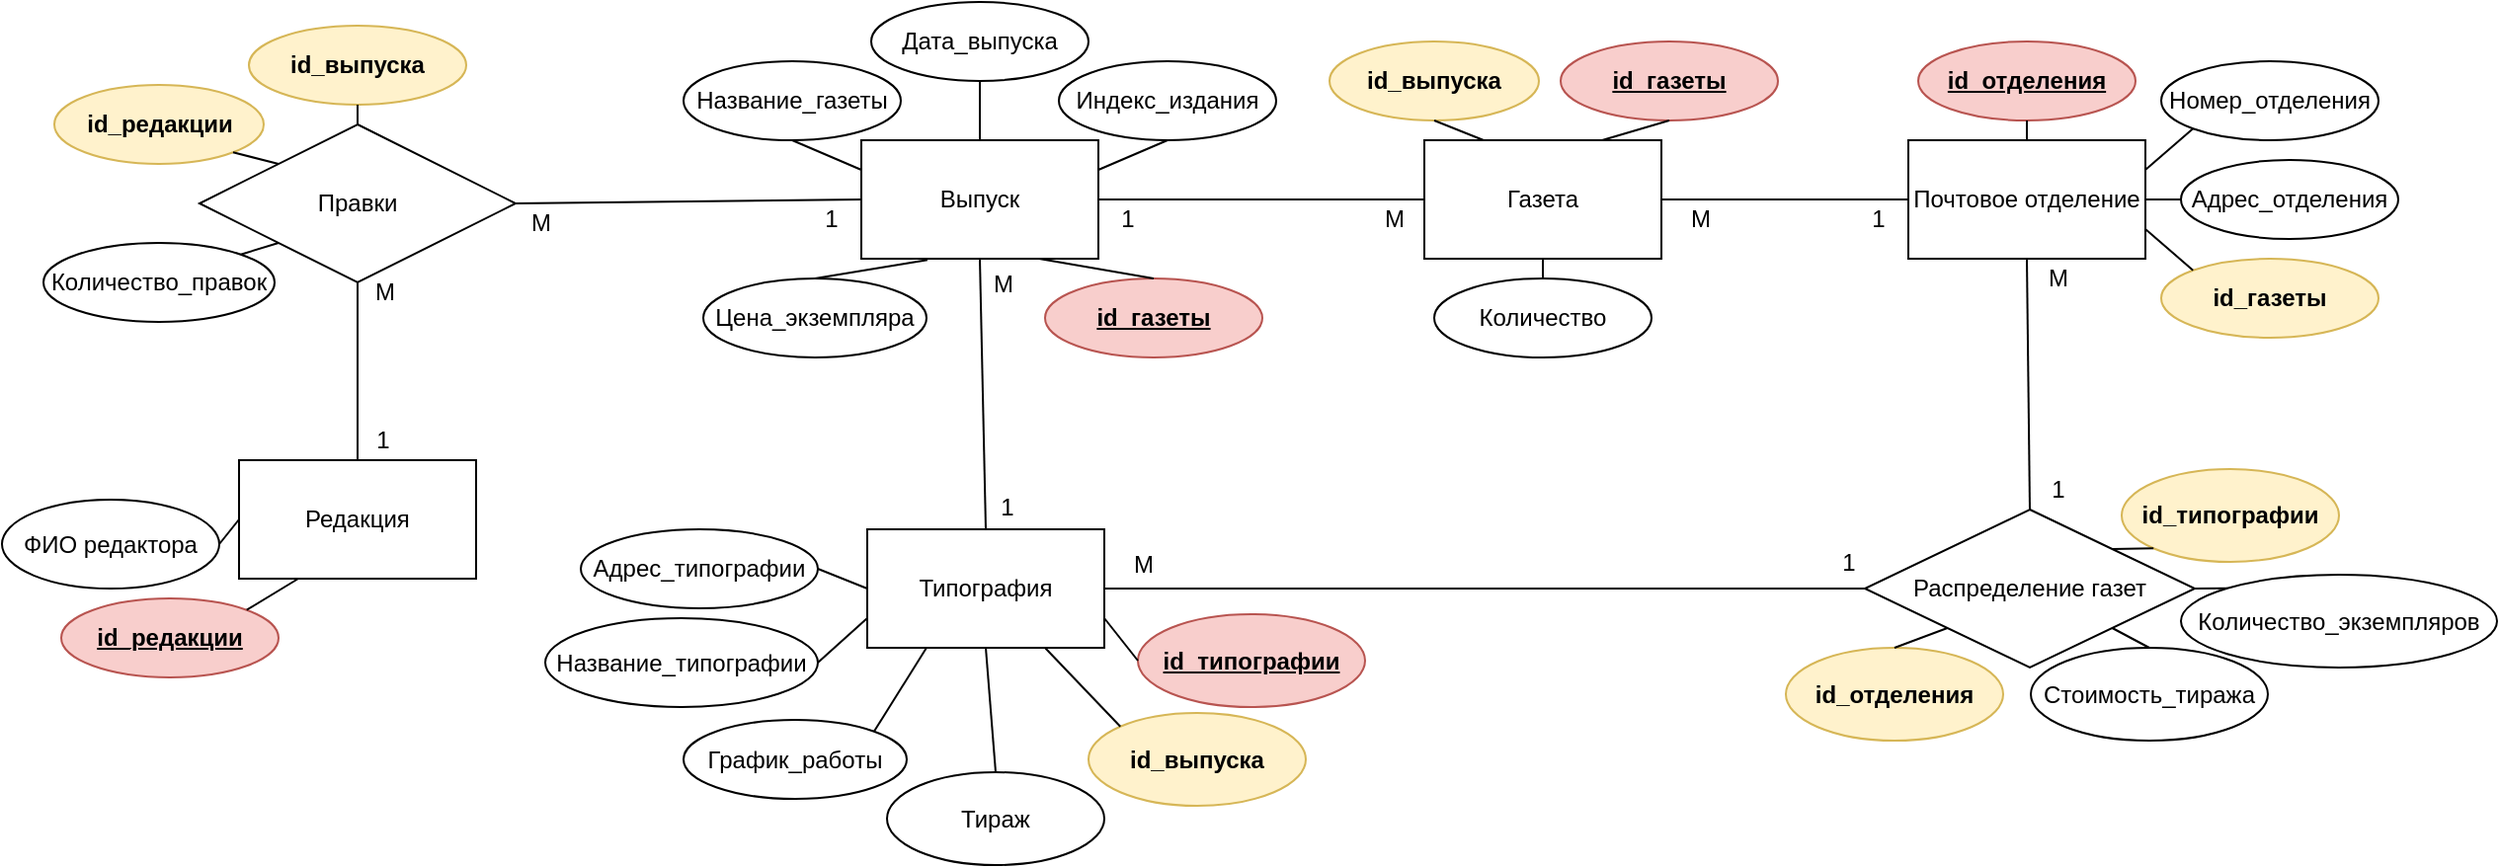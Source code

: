 <mxfile version="13.10.2" type="device"><diagram id="4mkzQFHLBw1dIvFBGRZf" name="Page-1"><mxGraphModel dx="1542" dy="895" grid="1" gridSize="10" guides="1" tooltips="1" connect="1" arrows="1" fold="1" page="1" pageScale="1" pageWidth="827" pageHeight="1169" math="0" shadow="0"><root><mxCell id="0"/><mxCell id="1" parent="0"/><mxCell id="VT86KXebXPc2jDfFUlin-1" value="Выпуск" style="rounded=0;whiteSpace=wrap;html=1;" parent="1" vertex="1"><mxGeometry x="870" y="750" width="120" height="60" as="geometry"/></mxCell><mxCell id="VT86KXebXPc2jDfFUlin-2" value="Типография" style="rounded=0;whiteSpace=wrap;html=1;" parent="1" vertex="1"><mxGeometry x="873" y="947" width="120" height="60" as="geometry"/></mxCell><mxCell id="VT86KXebXPc2jDfFUlin-3" value="Почтовое отделение" style="rounded=0;whiteSpace=wrap;html=1;" parent="1" vertex="1"><mxGeometry x="1400" y="750" width="120" height="60" as="geometry"/></mxCell><mxCell id="VT86KXebXPc2jDfFUlin-4" value="Редакция" style="rounded=0;whiteSpace=wrap;html=1;" parent="1" vertex="1"><mxGeometry x="555" y="912" width="120" height="60" as="geometry"/></mxCell><mxCell id="VT86KXebXPc2jDfFUlin-5" value="Название_газеты" style="ellipse;whiteSpace=wrap;html=1;" parent="1" vertex="1"><mxGeometry x="780" y="710" width="110" height="40" as="geometry"/></mxCell><mxCell id="VT86KXebXPc2jDfFUlin-9" value="" style="endArrow=none;html=1;exitX=0;exitY=0.25;exitDx=0;exitDy=0;entryX=0.5;entryY=1;entryDx=0;entryDy=0;" parent="1" source="VT86KXebXPc2jDfFUlin-1" target="VT86KXebXPc2jDfFUlin-5" edge="1"><mxGeometry width="50" height="50" relative="1" as="geometry"><mxPoint x="1090" y="800" as="sourcePoint"/><mxPoint x="1140" y="750" as="targetPoint"/></mxGeometry></mxCell><mxCell id="VT86KXebXPc2jDfFUlin-10" value="Индекс_издания" style="ellipse;whiteSpace=wrap;html=1;" parent="1" vertex="1"><mxGeometry x="970" y="710" width="110" height="40" as="geometry"/></mxCell><mxCell id="VT86KXebXPc2jDfFUlin-11" value="" style="endArrow=none;html=1;exitX=1;exitY=0.25;exitDx=0;exitDy=0;entryX=0.5;entryY=1;entryDx=0;entryDy=0;" parent="1" source="VT86KXebXPc2jDfFUlin-1" target="VT86KXebXPc2jDfFUlin-10" edge="1"><mxGeometry width="50" height="50" relative="1" as="geometry"><mxPoint x="1010" y="760" as="sourcePoint"/><mxPoint x="1060" y="710" as="targetPoint"/></mxGeometry></mxCell><mxCell id="VT86KXebXPc2jDfFUlin-14" value="Цена_экземпляра" style="ellipse;whiteSpace=wrap;html=1;" parent="1" vertex="1"><mxGeometry x="790" y="820" width="113" height="40" as="geometry"/></mxCell><mxCell id="VT86KXebXPc2jDfFUlin-16" value="Название_типографии" style="ellipse;whiteSpace=wrap;html=1;" parent="1" vertex="1"><mxGeometry x="710" y="992" width="138" height="45" as="geometry"/></mxCell><mxCell id="VT86KXebXPc2jDfFUlin-17" value="Адрес_типографии" style="ellipse;whiteSpace=wrap;html=1;" parent="1" vertex="1"><mxGeometry x="728" y="947" width="120" height="40" as="geometry"/></mxCell><mxCell id="VT86KXebXPc2jDfFUlin-18" value="" style="endArrow=none;html=1;entryX=1;entryY=0.5;entryDx=0;entryDy=0;exitX=0;exitY=0.5;exitDx=0;exitDy=0;" parent="1" source="VT86KXebXPc2jDfFUlin-2" target="VT86KXebXPc2jDfFUlin-17" edge="1"><mxGeometry width="50" height="50" relative="1" as="geometry"><mxPoint x="900" y="947" as="sourcePoint"/><mxPoint x="1023" y="947" as="targetPoint"/></mxGeometry></mxCell><mxCell id="VT86KXebXPc2jDfFUlin-19" value="" style="endArrow=none;html=1;exitX=0;exitY=0.75;exitDx=0;exitDy=0;entryX=1;entryY=0.5;entryDx=0;entryDy=0;" parent="1" source="VT86KXebXPc2jDfFUlin-2" target="VT86KXebXPc2jDfFUlin-16" edge="1"><mxGeometry width="50" height="50" relative="1" as="geometry"><mxPoint x="973" y="997" as="sourcePoint"/><mxPoint x="1023" y="947" as="targetPoint"/></mxGeometry></mxCell><mxCell id="VT86KXebXPc2jDfFUlin-20" value="Номер_отделения" style="ellipse;whiteSpace=wrap;html=1;" parent="1" vertex="1"><mxGeometry x="1528" y="710" width="110" height="40" as="geometry"/></mxCell><mxCell id="VT86KXebXPc2jDfFUlin-21" value="" style="endArrow=none;html=1;entryX=0;entryY=1;entryDx=0;entryDy=0;exitX=1;exitY=0.25;exitDx=0;exitDy=0;" parent="1" source="VT86KXebXPc2jDfFUlin-3" target="VT86KXebXPc2jDfFUlin-20" edge="1"><mxGeometry width="50" height="50" relative="1" as="geometry"><mxPoint x="1410" y="780" as="sourcePoint"/><mxPoint x="1460" y="730" as="targetPoint"/></mxGeometry></mxCell><mxCell id="VT86KXebXPc2jDfFUlin-22" value="Адрес_отделения" style="ellipse;whiteSpace=wrap;html=1;" parent="1" vertex="1"><mxGeometry x="1538" y="760" width="110" height="40" as="geometry"/></mxCell><mxCell id="VT86KXebXPc2jDfFUlin-23" value="" style="endArrow=none;html=1;exitX=1;exitY=0.5;exitDx=0;exitDy=0;entryX=0;entryY=0.5;entryDx=0;entryDy=0;" parent="1" source="VT86KXebXPc2jDfFUlin-3" target="VT86KXebXPc2jDfFUlin-22" edge="1"><mxGeometry width="50" height="50" relative="1" as="geometry"><mxPoint x="1470" y="730" as="sourcePoint"/><mxPoint x="1520" y="680" as="targetPoint"/></mxGeometry></mxCell><mxCell id="5LJIWKssFiqKit5iyg1d-1" value="Распределение газет" style="rhombus;whiteSpace=wrap;html=1;" parent="1" vertex="1"><mxGeometry x="1378" y="937" width="167" height="80" as="geometry"/></mxCell><mxCell id="5LJIWKssFiqKit5iyg1d-2" value="&lt;b&gt;&lt;u&gt;id_редакции&lt;/u&gt;&lt;/b&gt;" style="ellipse;whiteSpace=wrap;html=1;fillColor=#f8cecc;strokeColor=#b85450;" parent="1" vertex="1"><mxGeometry x="465" y="982" width="110" height="40" as="geometry"/></mxCell><mxCell id="5LJIWKssFiqKit5iyg1d-3" value="" style="endArrow=none;html=1;entryX=1;entryY=0;entryDx=0;entryDy=0;exitX=0.25;exitY=1;exitDx=0;exitDy=0;" parent="1" source="VT86KXebXPc2jDfFUlin-4" target="5LJIWKssFiqKit5iyg1d-2" edge="1"><mxGeometry width="50" height="50" relative="1" as="geometry"><mxPoint x="445" y="922" as="sourcePoint"/><mxPoint x="495" y="872" as="targetPoint"/></mxGeometry></mxCell><mxCell id="5LJIWKssFiqKit5iyg1d-4" value="ФИО редактора" style="ellipse;whiteSpace=wrap;html=1;" parent="1" vertex="1"><mxGeometry x="435" y="932" width="110" height="45" as="geometry"/></mxCell><mxCell id="5LJIWKssFiqKit5iyg1d-5" value="" style="endArrow=none;html=1;entryX=1;entryY=0.5;entryDx=0;entryDy=0;exitX=0;exitY=0.5;exitDx=0;exitDy=0;" parent="1" source="VT86KXebXPc2jDfFUlin-4" target="5LJIWKssFiqKit5iyg1d-4" edge="1"><mxGeometry width="50" height="50" relative="1" as="geometry"><mxPoint x="355" y="912" as="sourcePoint"/><mxPoint x="405" y="862" as="targetPoint"/></mxGeometry></mxCell><mxCell id="5LJIWKssFiqKit5iyg1d-6" value="&lt;b&gt;&lt;u&gt;id_отделения&lt;/u&gt;&lt;/b&gt;" style="ellipse;whiteSpace=wrap;html=1;fillColor=#f8cecc;strokeColor=#b85450;" parent="1" vertex="1"><mxGeometry x="1405" y="700" width="110" height="40" as="geometry"/></mxCell><mxCell id="5LJIWKssFiqKit5iyg1d-7" value="" style="endArrow=none;html=1;entryX=0.5;entryY=0;entryDx=0;entryDy=0;exitX=0.5;exitY=1;exitDx=0;exitDy=0;" parent="1" source="5LJIWKssFiqKit5iyg1d-6" target="VT86KXebXPc2jDfFUlin-3" edge="1"><mxGeometry width="50" height="50" relative="1" as="geometry"><mxPoint x="1320" y="880" as="sourcePoint"/><mxPoint x="1370" y="830" as="targetPoint"/></mxGeometry></mxCell><mxCell id="5LJIWKssFiqKit5iyg1d-8" value="&lt;b&gt;&lt;u&gt;id_газеты&lt;/u&gt;&lt;/b&gt;" style="ellipse;whiteSpace=wrap;html=1;fillColor=#f8cecc;strokeColor=#b85450;" parent="1" vertex="1"><mxGeometry x="963" y="820" width="110" height="40" as="geometry"/></mxCell><mxCell id="5LJIWKssFiqKit5iyg1d-9" value="" style="endArrow=none;html=1;entryX=0.5;entryY=0;entryDx=0;entryDy=0;exitX=0.75;exitY=1;exitDx=0;exitDy=0;" parent="1" source="VT86KXebXPc2jDfFUlin-1" target="5LJIWKssFiqKit5iyg1d-8" edge="1"><mxGeometry width="50" height="50" relative="1" as="geometry"><mxPoint x="1120" y="890" as="sourcePoint"/><mxPoint x="1170" y="840" as="targetPoint"/></mxGeometry></mxCell><mxCell id="5LJIWKssFiqKit5iyg1d-11" value="&lt;b&gt;&lt;u&gt;id_типографии&lt;/u&gt;&lt;/b&gt;" style="ellipse;whiteSpace=wrap;html=1;fillColor=#f8cecc;strokeColor=#b85450;" parent="1" vertex="1"><mxGeometry x="1010" y="990" width="115" height="47" as="geometry"/></mxCell><mxCell id="5LJIWKssFiqKit5iyg1d-12" value="" style="endArrow=none;html=1;exitX=1;exitY=0.75;exitDx=0;exitDy=0;entryX=0;entryY=0.5;entryDx=0;entryDy=0;" parent="1" source="VT86KXebXPc2jDfFUlin-2" target="5LJIWKssFiqKit5iyg1d-11" edge="1"><mxGeometry width="50" height="50" relative="1" as="geometry"><mxPoint x="1155" y="837" as="sourcePoint"/><mxPoint x="1205" y="787" as="targetPoint"/></mxGeometry></mxCell><mxCell id="5LJIWKssFiqKit5iyg1d-16" value="&lt;b&gt;id_типографии&lt;/b&gt;" style="ellipse;whiteSpace=wrap;html=1;fillColor=#fff2cc;strokeColor=#d6b656;" parent="1" vertex="1"><mxGeometry x="1508" y="916.5" width="110" height="47" as="geometry"/></mxCell><mxCell id="5LJIWKssFiqKit5iyg1d-17" value="" style="endArrow=none;html=1;entryX=1;entryY=0;entryDx=0;entryDy=0;exitX=0;exitY=1;exitDx=0;exitDy=0;" parent="1" source="5LJIWKssFiqKit5iyg1d-16" target="5LJIWKssFiqKit5iyg1d-1" edge="1"><mxGeometry width="50" height="50" relative="1" as="geometry"><mxPoint x="1285" y="1042" as="sourcePoint"/><mxPoint x="1335" y="992" as="targetPoint"/></mxGeometry></mxCell><mxCell id="5LJIWKssFiqKit5iyg1d-21" value="Количество_экземпляров" style="ellipse;whiteSpace=wrap;html=1;" parent="1" vertex="1"><mxGeometry x="1538" y="970" width="160" height="47" as="geometry"/></mxCell><mxCell id="5LJIWKssFiqKit5iyg1d-22" value="&lt;b&gt;id_выпуска&lt;/b&gt;" style="ellipse;whiteSpace=wrap;html=1;fillColor=#fff2cc;strokeColor=#d6b656;" parent="1" vertex="1"><mxGeometry x="985" y="1040" width="110" height="47" as="geometry"/></mxCell><mxCell id="5LJIWKssFiqKit5iyg1d-23" value="" style="endArrow=none;html=1;entryX=0.75;entryY=1;entryDx=0;entryDy=0;exitX=0;exitY=0;exitDx=0;exitDy=0;" parent="1" source="5LJIWKssFiqKit5iyg1d-22" target="VT86KXebXPc2jDfFUlin-2" edge="1"><mxGeometry width="50" height="50" relative="1" as="geometry"><mxPoint x="1035" y="1030" as="sourcePoint"/><mxPoint x="1145" y="907" as="targetPoint"/></mxGeometry></mxCell><mxCell id="5LJIWKssFiqKit5iyg1d-25" value="&lt;b&gt;id_газеты&lt;/b&gt;" style="ellipse;whiteSpace=wrap;html=1;fillColor=#fff2cc;strokeColor=#d6b656;" parent="1" vertex="1"><mxGeometry x="1528" y="810" width="110" height="40" as="geometry"/></mxCell><mxCell id="5LJIWKssFiqKit5iyg1d-26" value="" style="endArrow=none;html=1;entryX=0;entryY=0;entryDx=0;entryDy=0;exitX=1;exitY=0.75;exitDx=0;exitDy=0;" parent="1" source="VT86KXebXPc2jDfFUlin-3" target="5LJIWKssFiqKit5iyg1d-25" edge="1"><mxGeometry width="50" height="50" relative="1" as="geometry"><mxPoint x="1211" y="850" as="sourcePoint"/><mxPoint x="1261" y="800" as="targetPoint"/></mxGeometry></mxCell><mxCell id="5LJIWKssFiqKit5iyg1d-28" value="" style="endArrow=none;html=1;entryX=0;entryY=0;entryDx=0;entryDy=0;exitX=1;exitY=0.5;exitDx=0;exitDy=0;" parent="1" target="5LJIWKssFiqKit5iyg1d-21" edge="1" source="5LJIWKssFiqKit5iyg1d-1"><mxGeometry width="50" height="50" relative="1" as="geometry"><mxPoint x="1505" y="957" as="sourcePoint"/><mxPoint x="1545" y="917" as="targetPoint"/></mxGeometry></mxCell><mxCell id="5LJIWKssFiqKit5iyg1d-30" value="Стоимость_тиража" style="ellipse;whiteSpace=wrap;html=1;" parent="1" vertex="1"><mxGeometry x="1462" y="1007" width="120" height="47" as="geometry"/></mxCell><mxCell id="5LJIWKssFiqKit5iyg1d-32" value="" style="endArrow=none;html=1;entryX=0.5;entryY=0;entryDx=0;entryDy=0;exitX=1;exitY=1;exitDx=0;exitDy=0;" parent="1" source="5LJIWKssFiqKit5iyg1d-1" target="5LJIWKssFiqKit5iyg1d-30" edge="1"><mxGeometry width="50" height="50" relative="1" as="geometry"><mxPoint x="1508" y="997" as="sourcePoint"/><mxPoint x="1401.5" y="897" as="targetPoint"/></mxGeometry></mxCell><mxCell id="0uHSXZU3v6JEyYdP9Y6u-1" value="Дата_выпуска" style="ellipse;whiteSpace=wrap;html=1;" vertex="1" parent="1"><mxGeometry x="875" y="680" width="110" height="40" as="geometry"/></mxCell><mxCell id="0uHSXZU3v6JEyYdP9Y6u-2" value="" style="endArrow=none;html=1;entryX=0.5;entryY=1;entryDx=0;entryDy=0;exitX=0.5;exitY=0;exitDx=0;exitDy=0;" edge="1" parent="1" source="VT86KXebXPc2jDfFUlin-1" target="0uHSXZU3v6JEyYdP9Y6u-1"><mxGeometry width="50" height="50" relative="1" as="geometry"><mxPoint x="1050" y="910" as="sourcePoint"/><mxPoint x="1100" y="860" as="targetPoint"/></mxGeometry></mxCell><mxCell id="0uHSXZU3v6JEyYdP9Y6u-3" value="&lt;b&gt;id_отделения&lt;/b&gt;" style="ellipse;whiteSpace=wrap;html=1;fillColor=#fff2cc;strokeColor=#d6b656;" vertex="1" parent="1"><mxGeometry x="1338" y="1007" width="110" height="47" as="geometry"/></mxCell><mxCell id="0uHSXZU3v6JEyYdP9Y6u-4" value="" style="endArrow=none;html=1;entryX=0;entryY=1;entryDx=0;entryDy=0;exitX=0.5;exitY=0;exitDx=0;exitDy=0;" edge="1" parent="1" source="0uHSXZU3v6JEyYdP9Y6u-3" target="5LJIWKssFiqKit5iyg1d-1"><mxGeometry width="50" height="50" relative="1" as="geometry"><mxPoint x="1381.5" y="937" as="sourcePoint"/><mxPoint x="1416.25" y="997" as="targetPoint"/></mxGeometry></mxCell><mxCell id="0uHSXZU3v6JEyYdP9Y6u-6" value="Тираж" style="ellipse;whiteSpace=wrap;html=1;" vertex="1" parent="1"><mxGeometry x="883" y="1070" width="110" height="47" as="geometry"/></mxCell><mxCell id="0uHSXZU3v6JEyYdP9Y6u-7" value="График_работы" style="ellipse;whiteSpace=wrap;html=1;" vertex="1" parent="1"><mxGeometry x="780" y="1043.5" width="113" height="40" as="geometry"/></mxCell><mxCell id="0uHSXZU3v6JEyYdP9Y6u-8" value="" style="endArrow=none;html=1;entryX=0.25;entryY=1;entryDx=0;entryDy=0;exitX=1;exitY=0;exitDx=0;exitDy=0;" edge="1" parent="1" source="0uHSXZU3v6JEyYdP9Y6u-7" target="VT86KXebXPc2jDfFUlin-2"><mxGeometry width="50" height="50" relative="1" as="geometry"><mxPoint x="783" y="1007" as="sourcePoint"/><mxPoint x="833" y="957" as="targetPoint"/></mxGeometry></mxCell><mxCell id="0uHSXZU3v6JEyYdP9Y6u-9" value="" style="endArrow=none;html=1;exitX=0.5;exitY=0;exitDx=0;exitDy=0;entryX=0.5;entryY=1;entryDx=0;entryDy=0;" edge="1" parent="1" source="0uHSXZU3v6JEyYdP9Y6u-6" target="VT86KXebXPc2jDfFUlin-2"><mxGeometry width="50" height="50" relative="1" as="geometry"><mxPoint x="783" y="1007" as="sourcePoint"/><mxPoint x="903" y="1007" as="targetPoint"/></mxGeometry></mxCell><mxCell id="0uHSXZU3v6JEyYdP9Y6u-10" value="Правки" style="rhombus;whiteSpace=wrap;html=1;" vertex="1" parent="1"><mxGeometry x="535" y="742" width="160" height="80" as="geometry"/></mxCell><mxCell id="0uHSXZU3v6JEyYdP9Y6u-11" value="&lt;b&gt;id_редакции&lt;/b&gt;" style="ellipse;whiteSpace=wrap;html=1;fillColor=#fff2cc;strokeColor=#d6b656;" vertex="1" parent="1"><mxGeometry x="461.5" y="722" width="106" height="40" as="geometry"/></mxCell><mxCell id="0uHSXZU3v6JEyYdP9Y6u-12" value="&lt;b&gt;id_выпуска&lt;/b&gt;" style="ellipse;whiteSpace=wrap;html=1;fillColor=#fff2cc;strokeColor=#d6b656;" vertex="1" parent="1"><mxGeometry x="560" y="692" width="110" height="40" as="geometry"/></mxCell><mxCell id="0uHSXZU3v6JEyYdP9Y6u-13" value="Количество_правок" style="ellipse;whiteSpace=wrap;html=1;" vertex="1" parent="1"><mxGeometry x="456" y="802" width="117" height="40" as="geometry"/></mxCell><mxCell id="0uHSXZU3v6JEyYdP9Y6u-15" value="" style="endArrow=none;html=1;exitX=0;exitY=0;exitDx=0;exitDy=0;entryX=1;entryY=1;entryDx=0;entryDy=0;" edge="1" parent="1" source="0uHSXZU3v6JEyYdP9Y6u-10" target="0uHSXZU3v6JEyYdP9Y6u-11"><mxGeometry width="50" height="50" relative="1" as="geometry"><mxPoint x="632" y="722" as="sourcePoint"/><mxPoint x="682" y="672" as="targetPoint"/></mxGeometry></mxCell><mxCell id="0uHSXZU3v6JEyYdP9Y6u-16" value="" style="endArrow=none;html=1;exitX=0.5;exitY=0;exitDx=0;exitDy=0;entryX=0.5;entryY=1;entryDx=0;entryDy=0;" edge="1" parent="1" source="0uHSXZU3v6JEyYdP9Y6u-10" target="0uHSXZU3v6JEyYdP9Y6u-12"><mxGeometry width="50" height="50" relative="1" as="geometry"><mxPoint x="632" y="722" as="sourcePoint"/><mxPoint x="742" y="762" as="targetPoint"/></mxGeometry></mxCell><mxCell id="0uHSXZU3v6JEyYdP9Y6u-17" value="" style="endArrow=none;html=1;entryX=1;entryY=0;entryDx=0;entryDy=0;exitX=0;exitY=1;exitDx=0;exitDy=0;" edge="1" parent="1" source="0uHSXZU3v6JEyYdP9Y6u-10" target="0uHSXZU3v6JEyYdP9Y6u-13"><mxGeometry width="50" height="50" relative="1" as="geometry"><mxPoint x="575" y="802" as="sourcePoint"/><mxPoint x="682" y="672" as="targetPoint"/></mxGeometry></mxCell><mxCell id="0uHSXZU3v6JEyYdP9Y6u-18" value="" style="endArrow=none;html=1;exitX=0.5;exitY=0;exitDx=0;exitDy=0;" edge="1" parent="1" source="VT86KXebXPc2jDfFUlin-4" target="0uHSXZU3v6JEyYdP9Y6u-10"><mxGeometry width="50" height="50" relative="1" as="geometry"><mxPoint x="505" y="602" as="sourcePoint"/><mxPoint x="555" y="552" as="targetPoint"/></mxGeometry></mxCell><mxCell id="0uHSXZU3v6JEyYdP9Y6u-20" value="Газета" style="rounded=0;whiteSpace=wrap;html=1;" vertex="1" parent="1"><mxGeometry x="1155" y="750" width="120" height="60" as="geometry"/></mxCell><mxCell id="0uHSXZU3v6JEyYdP9Y6u-21" value="Количество" style="ellipse;whiteSpace=wrap;html=1;" vertex="1" parent="1"><mxGeometry x="1160" y="820" width="110" height="40" as="geometry"/></mxCell><mxCell id="0uHSXZU3v6JEyYdP9Y6u-24" value="&lt;b&gt;&lt;u&gt;id_газеты&lt;/u&gt;&lt;/b&gt;" style="ellipse;whiteSpace=wrap;html=1;fillColor=#f8cecc;strokeColor=#b85450;" vertex="1" parent="1"><mxGeometry x="1224" y="700" width="110" height="40" as="geometry"/></mxCell><mxCell id="0uHSXZU3v6JEyYdP9Y6u-26" value="&lt;b&gt;id_выпуска&lt;/b&gt;" style="ellipse;whiteSpace=wrap;html=1;fillColor=#fff2cc;strokeColor=#d6b656;" vertex="1" parent="1"><mxGeometry x="1107" y="700" width="106" height="40" as="geometry"/></mxCell><mxCell id="0uHSXZU3v6JEyYdP9Y6u-27" value="" style="endArrow=none;html=1;exitX=0.25;exitY=0;exitDx=0;exitDy=0;entryX=0.5;entryY=1;entryDx=0;entryDy=0;" edge="1" parent="1" source="0uHSXZU3v6JEyYdP9Y6u-20" target="0uHSXZU3v6JEyYdP9Y6u-26"><mxGeometry width="50" height="50" relative="1" as="geometry"><mxPoint x="1235" y="720" as="sourcePoint"/><mxPoint x="1285" y="670" as="targetPoint"/></mxGeometry></mxCell><mxCell id="0uHSXZU3v6JEyYdP9Y6u-28" value="" style="endArrow=none;html=1;entryX=0.5;entryY=0;entryDx=0;entryDy=0;exitX=0.5;exitY=1;exitDx=0;exitDy=0;" edge="1" parent="1" source="0uHSXZU3v6JEyYdP9Y6u-20" target="0uHSXZU3v6JEyYdP9Y6u-21"><mxGeometry width="50" height="50" relative="1" as="geometry"><mxPoint x="1225" y="730" as="sourcePoint"/><mxPoint x="1275" y="680" as="targetPoint"/></mxGeometry></mxCell><mxCell id="0uHSXZU3v6JEyYdP9Y6u-29" value="" style="endArrow=none;html=1;exitX=0.75;exitY=0;exitDx=0;exitDy=0;entryX=0.5;entryY=1;entryDx=0;entryDy=0;" edge="1" parent="1" source="0uHSXZU3v6JEyYdP9Y6u-20" target="0uHSXZU3v6JEyYdP9Y6u-24"><mxGeometry width="50" height="50" relative="1" as="geometry"><mxPoint x="1225" y="730" as="sourcePoint"/><mxPoint x="1275" y="680" as="targetPoint"/></mxGeometry></mxCell><mxCell id="0uHSXZU3v6JEyYdP9Y6u-30" value="" style="endArrow=none;html=1;entryX=0.279;entryY=1.01;entryDx=0;entryDy=0;exitX=0.5;exitY=0;exitDx=0;exitDy=0;entryPerimeter=0;" edge="1" parent="1" source="VT86KXebXPc2jDfFUlin-14" target="VT86KXebXPc2jDfFUlin-1"><mxGeometry width="50" height="50" relative="1" as="geometry"><mxPoint x="920" y="810" as="sourcePoint"/><mxPoint x="970" y="760" as="targetPoint"/></mxGeometry></mxCell><mxCell id="0uHSXZU3v6JEyYdP9Y6u-32" value="" style="endArrow=none;html=1;exitX=1;exitY=0.5;exitDx=0;exitDy=0;entryX=0;entryY=0.5;entryDx=0;entryDy=0;" edge="1" parent="1" source="0uHSXZU3v6JEyYdP9Y6u-10" target="VT86KXebXPc2jDfFUlin-1"><mxGeometry width="50" height="50" relative="1" as="geometry"><mxPoint x="780" y="760" as="sourcePoint"/><mxPoint x="830" y="710" as="targetPoint"/></mxGeometry></mxCell><mxCell id="0uHSXZU3v6JEyYdP9Y6u-34" value="" style="endArrow=none;html=1;entryX=0.5;entryY=1;entryDx=0;entryDy=0;exitX=0.5;exitY=0;exitDx=0;exitDy=0;" edge="1" parent="1" source="VT86KXebXPc2jDfFUlin-2" target="VT86KXebXPc2jDfFUlin-1"><mxGeometry width="50" height="50" relative="1" as="geometry"><mxPoint x="930" y="940" as="sourcePoint"/><mxPoint x="1020" y="880" as="targetPoint"/></mxGeometry></mxCell><mxCell id="0uHSXZU3v6JEyYdP9Y6u-36" value="" style="endArrow=none;html=1;exitX=1;exitY=0.5;exitDx=0;exitDy=0;entryX=0;entryY=0.5;entryDx=0;entryDy=0;" edge="1" parent="1" source="VT86KXebXPc2jDfFUlin-1" target="0uHSXZU3v6JEyYdP9Y6u-20"><mxGeometry width="50" height="50" relative="1" as="geometry"><mxPoint x="1160" y="730" as="sourcePoint"/><mxPoint x="1210" y="680" as="targetPoint"/></mxGeometry></mxCell><mxCell id="0uHSXZU3v6JEyYdP9Y6u-38" value="" style="endArrow=none;html=1;exitX=1;exitY=0.5;exitDx=0;exitDy=0;" edge="1" parent="1" source="0uHSXZU3v6JEyYdP9Y6u-20" target="VT86KXebXPc2jDfFUlin-3"><mxGeometry width="50" height="50" relative="1" as="geometry"><mxPoint x="1447" y="700" as="sourcePoint"/><mxPoint x="1497" y="650" as="targetPoint"/></mxGeometry></mxCell><mxCell id="0uHSXZU3v6JEyYdP9Y6u-40" value="" style="endArrow=none;html=1;exitX=0.5;exitY=0;exitDx=0;exitDy=0;entryX=0.5;entryY=1;entryDx=0;entryDy=0;" edge="1" parent="1" source="5LJIWKssFiqKit5iyg1d-1" target="VT86KXebXPc2jDfFUlin-3"><mxGeometry width="50" height="50" relative="1" as="geometry"><mxPoint x="1438" y="870" as="sourcePoint"/><mxPoint x="1488" y="820" as="targetPoint"/></mxGeometry></mxCell><mxCell id="0uHSXZU3v6JEyYdP9Y6u-42" value="" style="endArrow=none;html=1;exitX=1;exitY=0.5;exitDx=0;exitDy=0;" edge="1" parent="1" source="VT86KXebXPc2jDfFUlin-2" target="5LJIWKssFiqKit5iyg1d-1"><mxGeometry width="50" height="50" relative="1" as="geometry"><mxPoint x="1290" y="887" as="sourcePoint"/><mxPoint x="1340" y="837" as="targetPoint"/></mxGeometry></mxCell><mxCell id="0uHSXZU3v6JEyYdP9Y6u-43" value="1" style="text;html=1;strokeColor=none;fillColor=none;align=center;verticalAlign=middle;whiteSpace=wrap;rounded=0;" vertex="1" parent="1"><mxGeometry x="924" y="926" width="40" height="20" as="geometry"/></mxCell><mxCell id="0uHSXZU3v6JEyYdP9Y6u-44" value="M" style="text;html=1;strokeColor=none;fillColor=none;align=center;verticalAlign=middle;whiteSpace=wrap;rounded=0;" vertex="1" parent="1"><mxGeometry x="922" y="813" width="40" height="20" as="geometry"/></mxCell><mxCell id="0uHSXZU3v6JEyYdP9Y6u-46" value="M" style="text;html=1;strokeColor=none;fillColor=none;align=center;verticalAlign=middle;whiteSpace=wrap;rounded=0;" vertex="1" parent="1"><mxGeometry x="688" y="782" width="40" height="20" as="geometry"/></mxCell><mxCell id="0uHSXZU3v6JEyYdP9Y6u-47" value="1" style="text;html=1;strokeColor=none;fillColor=none;align=center;verticalAlign=middle;whiteSpace=wrap;rounded=0;" vertex="1" parent="1"><mxGeometry x="835" y="780" width="40" height="20" as="geometry"/></mxCell><mxCell id="0uHSXZU3v6JEyYdP9Y6u-48" value="1" style="text;html=1;strokeColor=none;fillColor=none;align=center;verticalAlign=middle;whiteSpace=wrap;rounded=0;" vertex="1" parent="1"><mxGeometry x="608" y="892" width="40" height="20" as="geometry"/></mxCell><mxCell id="0uHSXZU3v6JEyYdP9Y6u-49" value="M" style="text;html=1;strokeColor=none;fillColor=none;align=center;verticalAlign=middle;whiteSpace=wrap;rounded=0;" vertex="1" parent="1"><mxGeometry x="609" y="817" width="40" height="20" as="geometry"/></mxCell><mxCell id="0uHSXZU3v6JEyYdP9Y6u-51" value="1" style="text;html=1;strokeColor=none;fillColor=none;align=center;verticalAlign=middle;whiteSpace=wrap;rounded=0;" vertex="1" parent="1"><mxGeometry x="985" y="780" width="40" height="20" as="geometry"/></mxCell><mxCell id="0uHSXZU3v6JEyYdP9Y6u-52" value="M" style="text;html=1;strokeColor=none;fillColor=none;align=center;verticalAlign=middle;whiteSpace=wrap;rounded=0;" vertex="1" parent="1"><mxGeometry x="1120" y="780" width="40" height="20" as="geometry"/></mxCell><mxCell id="0uHSXZU3v6JEyYdP9Y6u-53" value="M" style="text;html=1;strokeColor=none;fillColor=none;align=center;verticalAlign=middle;whiteSpace=wrap;rounded=0;" vertex="1" parent="1"><mxGeometry x="1275" y="780" width="40" height="20" as="geometry"/></mxCell><mxCell id="0uHSXZU3v6JEyYdP9Y6u-54" value="1" style="text;html=1;strokeColor=none;fillColor=none;align=center;verticalAlign=middle;whiteSpace=wrap;rounded=0;" vertex="1" parent="1"><mxGeometry x="1365" y="780" width="40" height="20" as="geometry"/></mxCell><mxCell id="0uHSXZU3v6JEyYdP9Y6u-57" value="M" style="text;html=1;strokeColor=none;fillColor=none;align=center;verticalAlign=middle;whiteSpace=wrap;rounded=0;" vertex="1" parent="1"><mxGeometry x="1456" y="810" width="40" height="20" as="geometry"/></mxCell><mxCell id="0uHSXZU3v6JEyYdP9Y6u-58" value="M" style="text;html=1;strokeColor=none;fillColor=none;align=center;verticalAlign=middle;whiteSpace=wrap;rounded=0;" vertex="1" parent="1"><mxGeometry x="993" y="955" width="40" height="20" as="geometry"/></mxCell><mxCell id="0uHSXZU3v6JEyYdP9Y6u-59" value="1" style="text;html=1;strokeColor=none;fillColor=none;align=center;verticalAlign=middle;whiteSpace=wrap;rounded=0;" vertex="1" parent="1"><mxGeometry x="1456" y="917" width="40" height="20" as="geometry"/></mxCell><mxCell id="0uHSXZU3v6JEyYdP9Y6u-60" value="1" style="text;html=1;strokeColor=none;fillColor=none;align=center;verticalAlign=middle;whiteSpace=wrap;rounded=0;" vertex="1" parent="1"><mxGeometry x="1350" y="954" width="40" height="20" as="geometry"/></mxCell></root></mxGraphModel></diagram></mxfile>